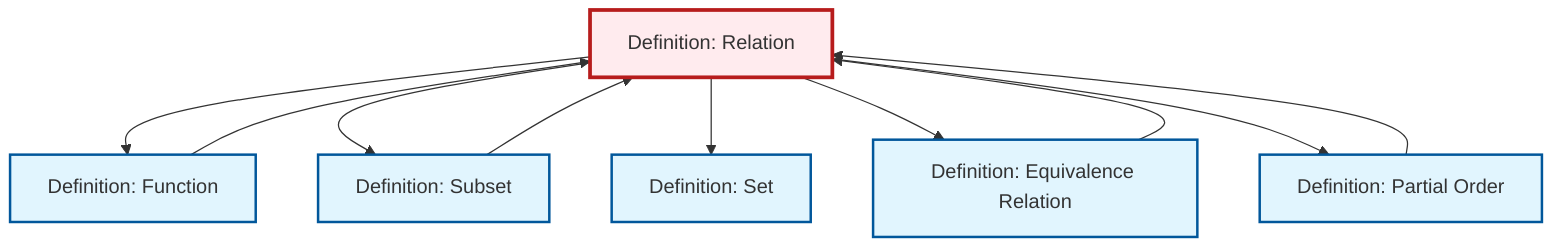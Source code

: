 graph TD
    classDef definition fill:#e1f5fe,stroke:#01579b,stroke-width:2px
    classDef theorem fill:#f3e5f5,stroke:#4a148c,stroke-width:2px
    classDef axiom fill:#fff3e0,stroke:#e65100,stroke-width:2px
    classDef example fill:#e8f5e9,stroke:#1b5e20,stroke-width:2px
    classDef current fill:#ffebee,stroke:#b71c1c,stroke-width:3px
    def-set["Definition: Set"]:::definition
    def-relation["Definition: Relation"]:::definition
    def-function["Definition: Function"]:::definition
    def-partial-order["Definition: Partial Order"]:::definition
    def-subset["Definition: Subset"]:::definition
    def-equivalence-relation["Definition: Equivalence Relation"]:::definition
    def-function --> def-relation
    def-partial-order --> def-relation
    def-subset --> def-relation
    def-relation --> def-function
    def-relation --> def-subset
    def-relation --> def-set
    def-equivalence-relation --> def-relation
    def-relation --> def-equivalence-relation
    def-relation --> def-partial-order
    class def-relation current